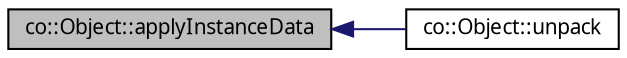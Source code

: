 digraph "co::Object::applyInstanceData"
{
  edge [fontname="Sans",fontsize="10",labelfontname="Sans",labelfontsize="10"];
  node [fontname="Sans",fontsize="10",shape=record];
  rankdir="LR";
  Node1 [label="co::Object::applyInstanceData",height=0.2,width=0.4,color="black", fillcolor="grey75", style="filled" fontcolor="black"];
  Node1 -> Node2 [dir="back",color="midnightblue",fontsize="10",style="solid",fontname="Sans"];
  Node2 [label="co::Object::unpack",height=0.2,width=0.4,color="black", fillcolor="white", style="filled",URL="$classco_1_1Object.html#a94778929cb6d88643727be222d305671",tooltip="Deserialize a change. "];
}
